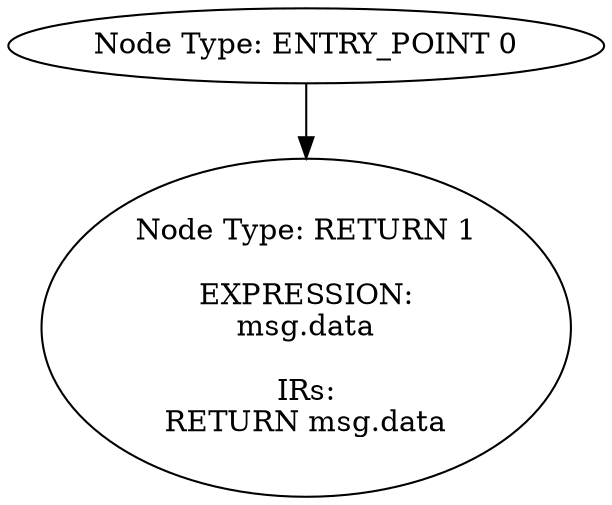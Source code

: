 digraph{
0[label="Node Type: ENTRY_POINT 0
"];
0->1;
1[label="Node Type: RETURN 1

EXPRESSION:
msg.data

IRs:
RETURN msg.data"];
}
